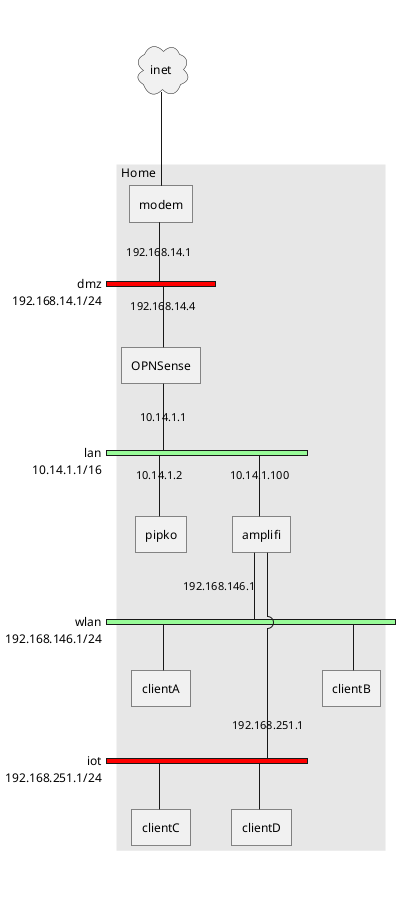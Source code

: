 @startuml lab-network
nwdiag {
  inet [shape = cloud];
  inet -- modem;

  network dmz {
    color = "red"
    address = "192.168.14.1/24"

    modem [ address = "192.168.14.1"]
    OPNSense [ address = "192.168.14.4" ]
  }
  
  network lan {
    color = "palegreen"
    address = "10.14.1.1/16"

    OPNSense [ address = "10.14.1.1" ]
    pipko [ address = "10.14.1.2" ]
    amplifi [ address = "10.14.1.100" ]
  }

  network wlan {
    color = "palegreen"
    address = "192.168.146.1/24"

    amplifi [ address = "192.168.146.1" ]
    clientA
    clientB
  }

  network iot {
    color = "red"
    address = "192.168.251.1/24"

    amplifi [ address = "192.168.251.1" ]
    clientC
    clientD
  }

  group {
    description = "Home";
    modem
    OPNSense
    pipko
    amplifi
    clientA
    clientB
    clientC
    clientD
  }

}
@enduml
